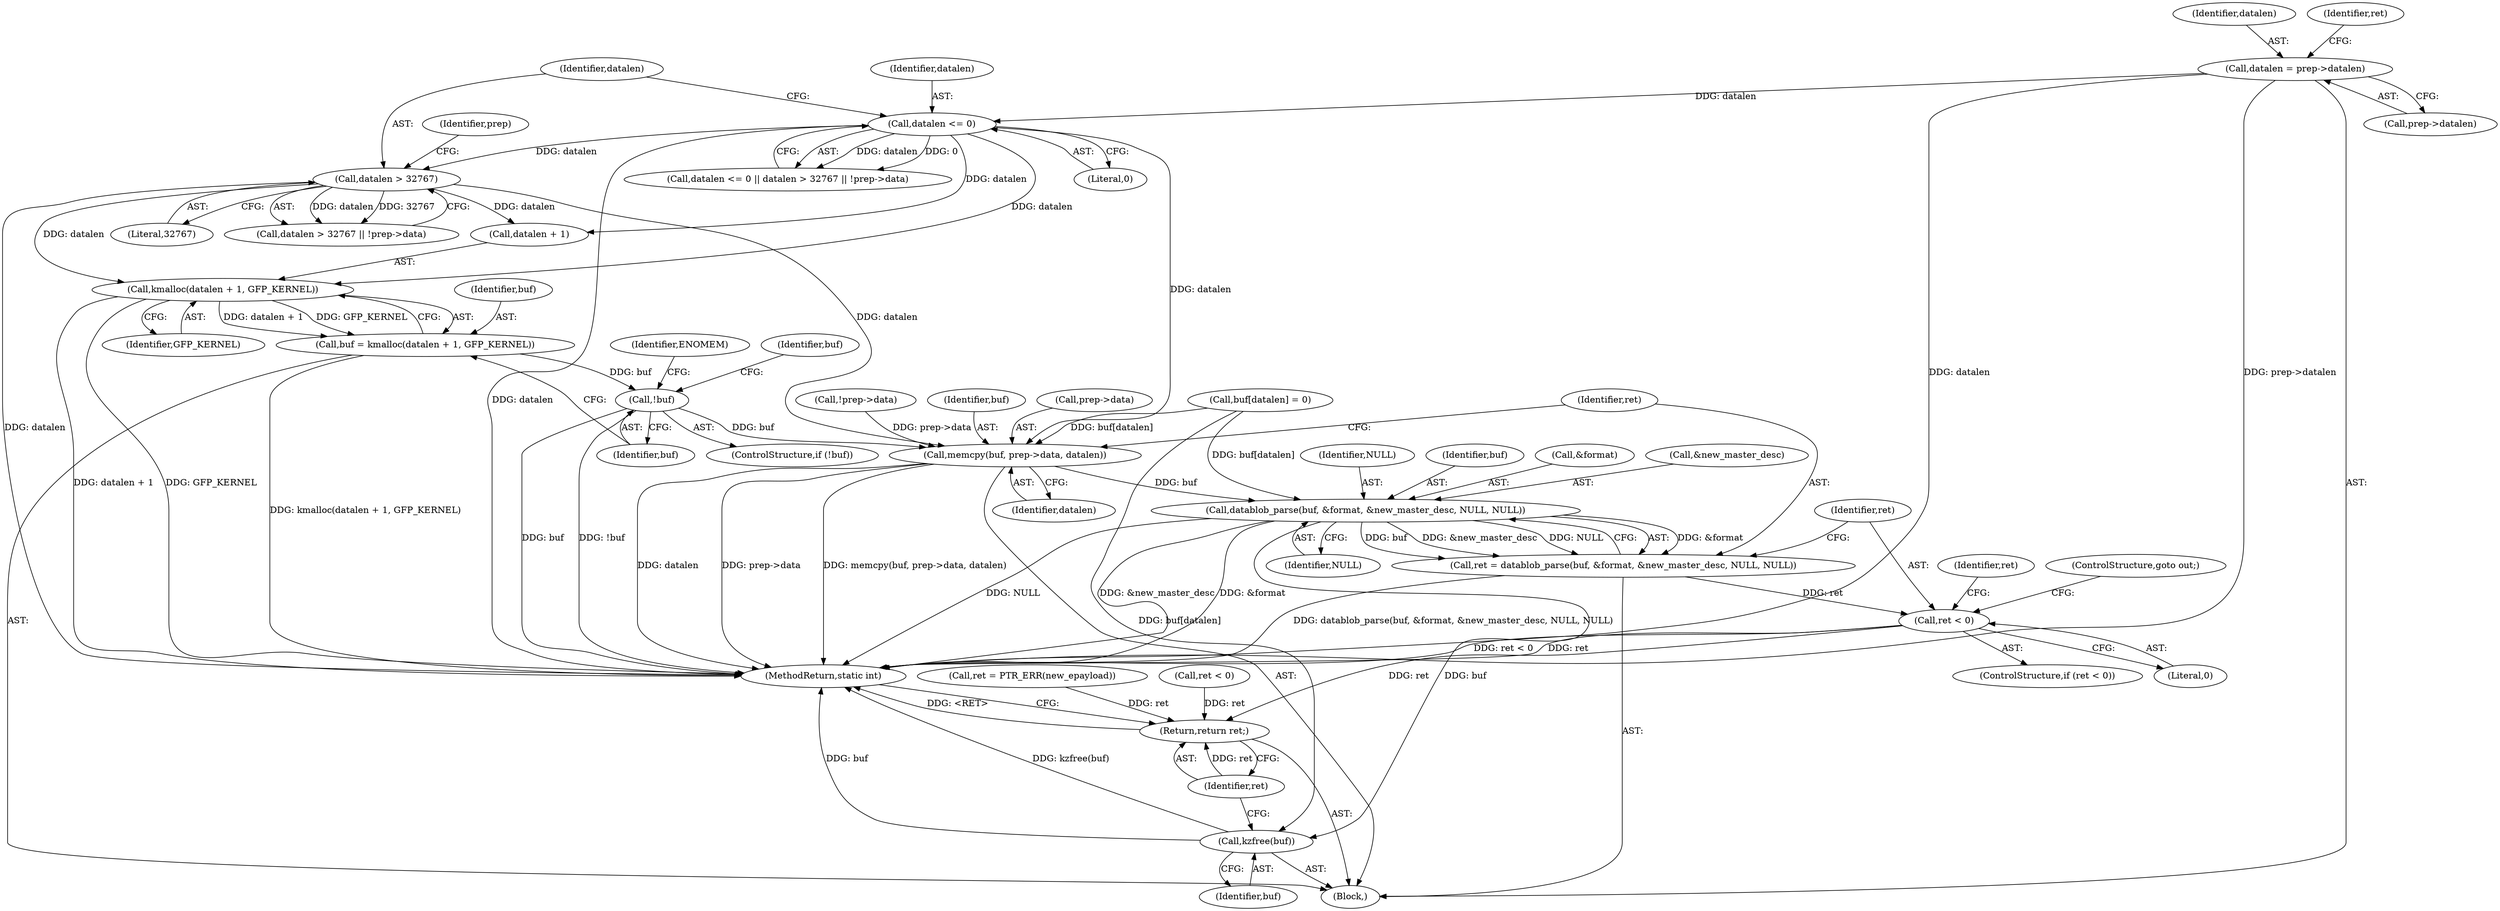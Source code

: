 digraph "0_linux_363b02dab09b3226f3bd1420dad9c72b79a42a76_2@API" {
"1000158" [label="(Call,kmalloc(datalen + 1, GFP_KERNEL))"];
"1000142" [label="(Call,datalen <= 0)"];
"1000125" [label="(Call,datalen = prep->datalen)"];
"1000146" [label="(Call,datalen > 32767)"];
"1000156" [label="(Call,buf = kmalloc(datalen + 1, GFP_KERNEL))"];
"1000164" [label="(Call,!buf)"];
"1000174" [label="(Call,memcpy(buf, prep->data, datalen))"];
"1000182" [label="(Call,datablob_parse(buf, &format, &new_master_desc, NULL, NULL))"];
"1000180" [label="(Call,ret = datablob_parse(buf, &format, &new_master_desc, NULL, NULL))"];
"1000191" [label="(Call,ret < 0)"];
"1000266" [label="(Return,return ret;)"];
"1000264" [label="(Call,kzfree(buf))"];
"1000145" [label="(Call,datalen > 32767 || !prep->data)"];
"1000188" [label="(Identifier,NULL)"];
"1000149" [label="(Call,!prep->data)"];
"1000222" [label="(Call,ret = PTR_ERR(new_epayload))"];
"1000146" [label="(Call,datalen > 32767)"];
"1000142" [label="(Call,datalen <= 0)"];
"1000203" [label="(Call,ret < 0)"];
"1000162" [label="(Identifier,GFP_KERNEL)"];
"1000175" [label="(Identifier,buf)"];
"1000125" [label="(Call,datalen = prep->datalen)"];
"1000181" [label="(Identifier,ret)"];
"1000190" [label="(ControlStructure,if (ret < 0))"];
"1000266" [label="(Return,return ret;)"];
"1000148" [label="(Literal,32767)"];
"1000168" [label="(Identifier,ENOMEM)"];
"1000144" [label="(Literal,0)"];
"1000127" [label="(Call,prep->datalen)"];
"1000151" [label="(Identifier,prep)"];
"1000163" [label="(ControlStructure,if (!buf))"];
"1000171" [label="(Identifier,buf)"];
"1000179" [label="(Identifier,datalen)"];
"1000158" [label="(Call,kmalloc(datalen + 1, GFP_KERNEL))"];
"1000126" [label="(Identifier,datalen)"];
"1000189" [label="(Identifier,NULL)"];
"1000192" [label="(Identifier,ret)"];
"1000182" [label="(Call,datablob_parse(buf, &format, &new_master_desc, NULL, NULL))"];
"1000196" [label="(Identifier,ret)"];
"1000183" [label="(Identifier,buf)"];
"1000267" [label="(Identifier,ret)"];
"1000264" [label="(Call,kzfree(buf))"];
"1000169" [label="(Call,buf[datalen] = 0)"];
"1000184" [label="(Call,&format)"];
"1000194" [label="(ControlStructure,goto out;)"];
"1000143" [label="(Identifier,datalen)"];
"1000103" [label="(Block,)"];
"1000165" [label="(Identifier,buf)"];
"1000176" [label="(Call,prep->data)"];
"1000159" [label="(Call,datalen + 1)"];
"1000174" [label="(Call,memcpy(buf, prep->data, datalen))"];
"1000132" [label="(Identifier,ret)"];
"1000157" [label="(Identifier,buf)"];
"1000186" [label="(Call,&new_master_desc)"];
"1000164" [label="(Call,!buf)"];
"1000180" [label="(Call,ret = datablob_parse(buf, &format, &new_master_desc, NULL, NULL))"];
"1000141" [label="(Call,datalen <= 0 || datalen > 32767 || !prep->data)"];
"1000156" [label="(Call,buf = kmalloc(datalen + 1, GFP_KERNEL))"];
"1000265" [label="(Identifier,buf)"];
"1000191" [label="(Call,ret < 0)"];
"1000147" [label="(Identifier,datalen)"];
"1000268" [label="(MethodReturn,static int)"];
"1000193" [label="(Literal,0)"];
"1000158" -> "1000156"  [label="AST: "];
"1000158" -> "1000162"  [label="CFG: "];
"1000159" -> "1000158"  [label="AST: "];
"1000162" -> "1000158"  [label="AST: "];
"1000156" -> "1000158"  [label="CFG: "];
"1000158" -> "1000268"  [label="DDG: datalen + 1"];
"1000158" -> "1000268"  [label="DDG: GFP_KERNEL"];
"1000158" -> "1000156"  [label="DDG: datalen + 1"];
"1000158" -> "1000156"  [label="DDG: GFP_KERNEL"];
"1000142" -> "1000158"  [label="DDG: datalen"];
"1000146" -> "1000158"  [label="DDG: datalen"];
"1000142" -> "1000141"  [label="AST: "];
"1000142" -> "1000144"  [label="CFG: "];
"1000143" -> "1000142"  [label="AST: "];
"1000144" -> "1000142"  [label="AST: "];
"1000147" -> "1000142"  [label="CFG: "];
"1000141" -> "1000142"  [label="CFG: "];
"1000142" -> "1000268"  [label="DDG: datalen"];
"1000142" -> "1000141"  [label="DDG: datalen"];
"1000142" -> "1000141"  [label="DDG: 0"];
"1000125" -> "1000142"  [label="DDG: datalen"];
"1000142" -> "1000146"  [label="DDG: datalen"];
"1000142" -> "1000159"  [label="DDG: datalen"];
"1000142" -> "1000174"  [label="DDG: datalen"];
"1000125" -> "1000103"  [label="AST: "];
"1000125" -> "1000127"  [label="CFG: "];
"1000126" -> "1000125"  [label="AST: "];
"1000127" -> "1000125"  [label="AST: "];
"1000132" -> "1000125"  [label="CFG: "];
"1000125" -> "1000268"  [label="DDG: datalen"];
"1000125" -> "1000268"  [label="DDG: prep->datalen"];
"1000146" -> "1000145"  [label="AST: "];
"1000146" -> "1000148"  [label="CFG: "];
"1000147" -> "1000146"  [label="AST: "];
"1000148" -> "1000146"  [label="AST: "];
"1000151" -> "1000146"  [label="CFG: "];
"1000145" -> "1000146"  [label="CFG: "];
"1000146" -> "1000268"  [label="DDG: datalen"];
"1000146" -> "1000145"  [label="DDG: datalen"];
"1000146" -> "1000145"  [label="DDG: 32767"];
"1000146" -> "1000159"  [label="DDG: datalen"];
"1000146" -> "1000174"  [label="DDG: datalen"];
"1000156" -> "1000103"  [label="AST: "];
"1000157" -> "1000156"  [label="AST: "];
"1000165" -> "1000156"  [label="CFG: "];
"1000156" -> "1000268"  [label="DDG: kmalloc(datalen + 1, GFP_KERNEL)"];
"1000156" -> "1000164"  [label="DDG: buf"];
"1000164" -> "1000163"  [label="AST: "];
"1000164" -> "1000165"  [label="CFG: "];
"1000165" -> "1000164"  [label="AST: "];
"1000168" -> "1000164"  [label="CFG: "];
"1000171" -> "1000164"  [label="CFG: "];
"1000164" -> "1000268"  [label="DDG: !buf"];
"1000164" -> "1000268"  [label="DDG: buf"];
"1000164" -> "1000174"  [label="DDG: buf"];
"1000174" -> "1000103"  [label="AST: "];
"1000174" -> "1000179"  [label="CFG: "];
"1000175" -> "1000174"  [label="AST: "];
"1000176" -> "1000174"  [label="AST: "];
"1000179" -> "1000174"  [label="AST: "];
"1000181" -> "1000174"  [label="CFG: "];
"1000174" -> "1000268"  [label="DDG: datalen"];
"1000174" -> "1000268"  [label="DDG: prep->data"];
"1000174" -> "1000268"  [label="DDG: memcpy(buf, prep->data, datalen)"];
"1000169" -> "1000174"  [label="DDG: buf[datalen]"];
"1000149" -> "1000174"  [label="DDG: prep->data"];
"1000174" -> "1000182"  [label="DDG: buf"];
"1000182" -> "1000180"  [label="AST: "];
"1000182" -> "1000189"  [label="CFG: "];
"1000183" -> "1000182"  [label="AST: "];
"1000184" -> "1000182"  [label="AST: "];
"1000186" -> "1000182"  [label="AST: "];
"1000188" -> "1000182"  [label="AST: "];
"1000189" -> "1000182"  [label="AST: "];
"1000180" -> "1000182"  [label="CFG: "];
"1000182" -> "1000268"  [label="DDG: NULL"];
"1000182" -> "1000268"  [label="DDG: &new_master_desc"];
"1000182" -> "1000268"  [label="DDG: &format"];
"1000182" -> "1000180"  [label="DDG: &format"];
"1000182" -> "1000180"  [label="DDG: buf"];
"1000182" -> "1000180"  [label="DDG: &new_master_desc"];
"1000182" -> "1000180"  [label="DDG: NULL"];
"1000169" -> "1000182"  [label="DDG: buf[datalen]"];
"1000182" -> "1000264"  [label="DDG: buf"];
"1000180" -> "1000103"  [label="AST: "];
"1000181" -> "1000180"  [label="AST: "];
"1000192" -> "1000180"  [label="CFG: "];
"1000180" -> "1000268"  [label="DDG: datablob_parse(buf, &format, &new_master_desc, NULL, NULL)"];
"1000180" -> "1000191"  [label="DDG: ret"];
"1000191" -> "1000190"  [label="AST: "];
"1000191" -> "1000193"  [label="CFG: "];
"1000192" -> "1000191"  [label="AST: "];
"1000193" -> "1000191"  [label="AST: "];
"1000194" -> "1000191"  [label="CFG: "];
"1000196" -> "1000191"  [label="CFG: "];
"1000191" -> "1000268"  [label="DDG: ret < 0"];
"1000191" -> "1000268"  [label="DDG: ret"];
"1000191" -> "1000266"  [label="DDG: ret"];
"1000266" -> "1000103"  [label="AST: "];
"1000266" -> "1000267"  [label="CFG: "];
"1000267" -> "1000266"  [label="AST: "];
"1000268" -> "1000266"  [label="CFG: "];
"1000266" -> "1000268"  [label="DDG: <RET>"];
"1000267" -> "1000266"  [label="DDG: ret"];
"1000222" -> "1000266"  [label="DDG: ret"];
"1000203" -> "1000266"  [label="DDG: ret"];
"1000264" -> "1000103"  [label="AST: "];
"1000264" -> "1000265"  [label="CFG: "];
"1000265" -> "1000264"  [label="AST: "];
"1000267" -> "1000264"  [label="CFG: "];
"1000264" -> "1000268"  [label="DDG: buf"];
"1000264" -> "1000268"  [label="DDG: kzfree(buf)"];
"1000169" -> "1000264"  [label="DDG: buf[datalen]"];
}
